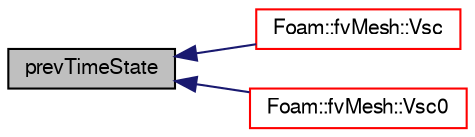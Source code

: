 digraph "prevTimeState"
{
  bgcolor="transparent";
  edge [fontname="FreeSans",fontsize="10",labelfontname="FreeSans",labelfontsize="10"];
  node [fontname="FreeSans",fontsize="10",shape=record];
  rankdir="LR";
  Node19701 [label="prevTimeState",height=0.2,width=0.4,color="black", fillcolor="grey75", style="filled", fontcolor="black"];
  Node19701 -> Node19702 [dir="back",color="midnightblue",fontsize="10",style="solid",fontname="FreeSans"];
  Node19702 [label="Foam::fvMesh::Vsc",height=0.2,width=0.4,color="red",URL="$a22766.html#a61b308a9e81e12d6366766fa88c6c4d1",tooltip="Return sub-cycle cell volumes. "];
  Node19701 -> Node21723 [dir="back",color="midnightblue",fontsize="10",style="solid",fontname="FreeSans"];
  Node21723 [label="Foam::fvMesh::Vsc0",height=0.2,width=0.4,color="red",URL="$a22766.html#ab869eee7a25d05479757162c41bfc973",tooltip="Return sub-cycl old-time cell volumes. "];
}
